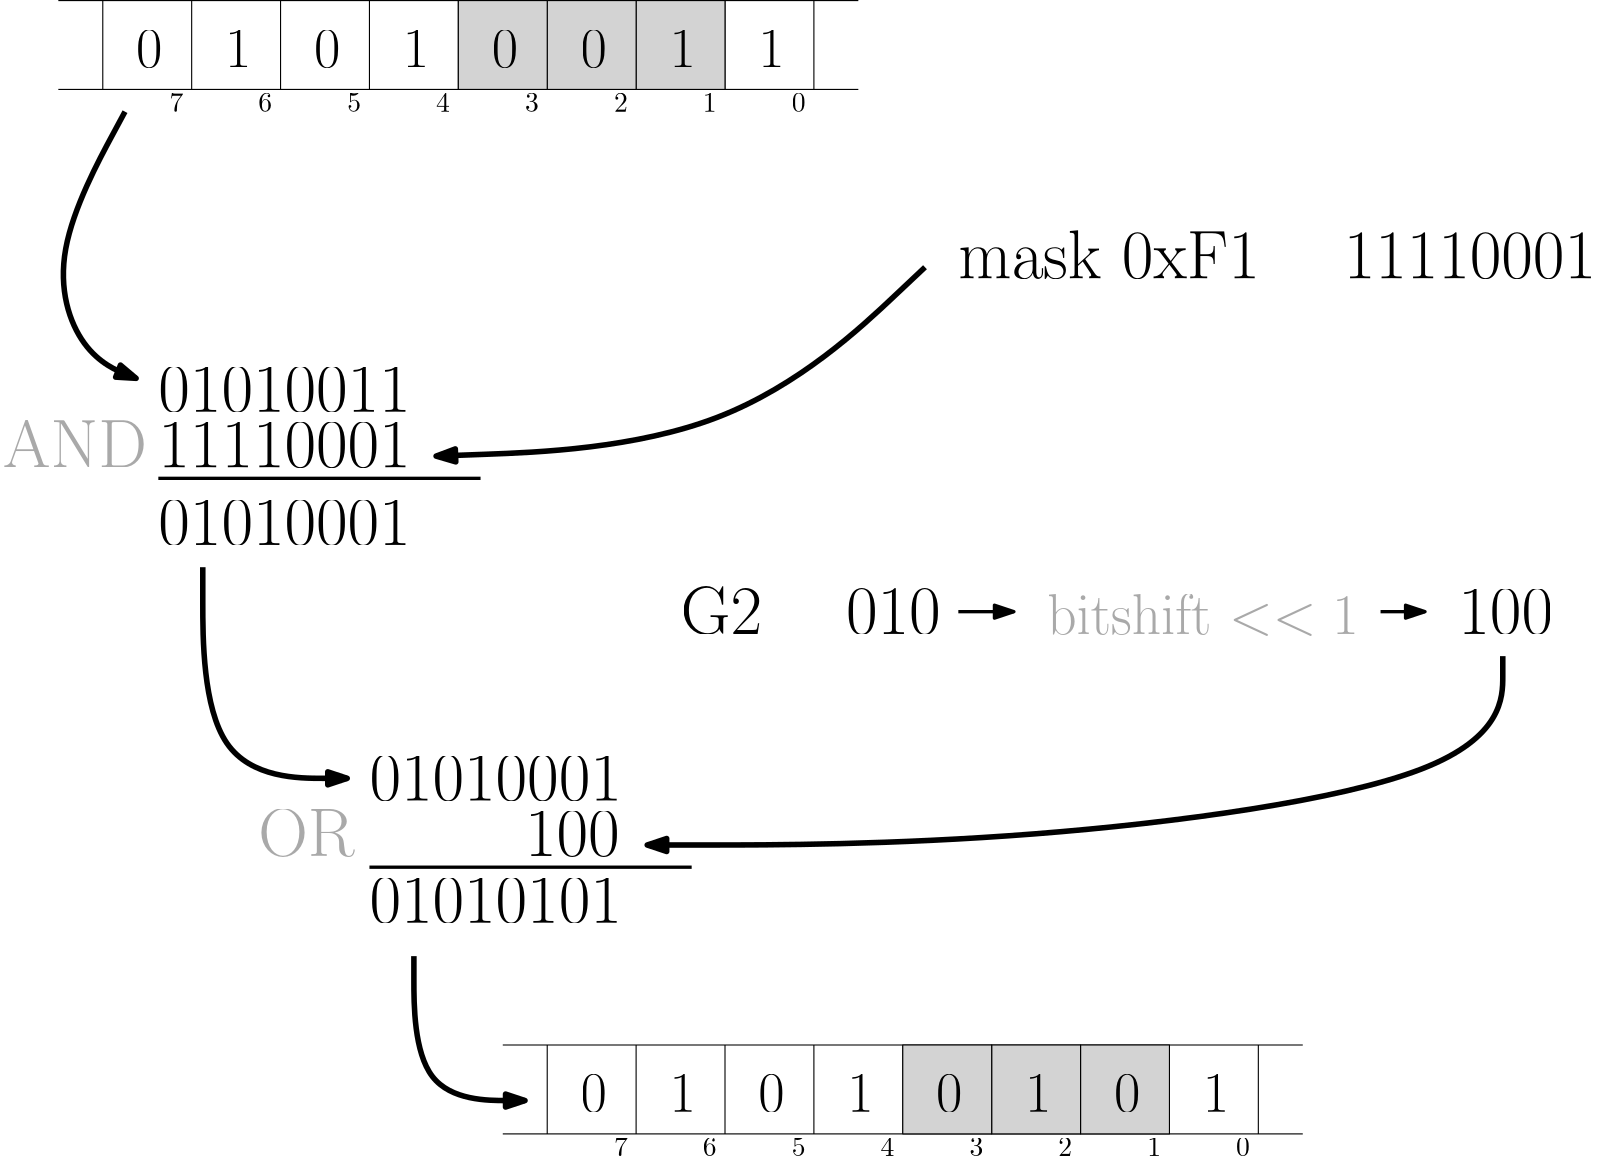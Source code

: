 <?xml version="1.0"?>
<!DOCTYPE ipe SYSTEM "ipe.dtd">
<ipe version="70005" creator="Ipe 7.1.2">
<info created="D:20120815184511" modified="D:20120815184511"/>
<ipestyle name="basic">
<symbol name="arrow/arc(spx)">
<path stroke="sym-stroke" fill="sym-stroke" pen="sym-pen">
0 0 m
-1 0.333 l
-1 -0.333 l
h
</path>
</symbol>
<symbol name="arrow/farc(spx)">
<path stroke="sym-stroke" fill="white" pen="sym-pen">
0 0 m
-1 0.333 l
-1 -0.333 l
h
</path>
</symbol>
<symbol name="mark/circle(sx)" transformations="translations">
<path fill="sym-stroke">
0.6 0 0 0.6 0 0 e
0.4 0 0 0.4 0 0 e
</path>
</symbol>
<symbol name="mark/disk(sx)" transformations="translations">
<path fill="sym-stroke">
0.6 0 0 0.6 0 0 e
</path>
</symbol>
<symbol name="mark/fdisk(sfx)" transformations="translations">
<group>
<path fill="sym-fill">
0.5 0 0 0.5 0 0 e
</path>
<path fill="sym-stroke" fillrule="eofill">
0.6 0 0 0.6 0 0 e
0.4 0 0 0.4 0 0 e
</path>
</group>
</symbol>
<symbol name="mark/box(sx)" transformations="translations">
<path fill="sym-stroke" fillrule="eofill">
-0.6 -0.6 m
0.6 -0.6 l
0.6 0.6 l
-0.6 0.6 l
h
-0.4 -0.4 m
0.4 -0.4 l
0.4 0.4 l
-0.4 0.4 l
h
</path>
</symbol>
<symbol name="mark/square(sx)" transformations="translations">
<path fill="sym-stroke">
-0.6 -0.6 m
0.6 -0.6 l
0.6 0.6 l
-0.6 0.6 l
h
</path>
</symbol>
<symbol name="mark/fsquare(sfx)" transformations="translations">
<group>
<path fill="sym-fill">
-0.5 -0.5 m
0.5 -0.5 l
0.5 0.5 l
-0.5 0.5 l
h
</path>
<path fill="sym-stroke" fillrule="eofill">
-0.6 -0.6 m
0.6 -0.6 l
0.6 0.6 l
-0.6 0.6 l
h
-0.4 -0.4 m
0.4 -0.4 l
0.4 0.4 l
-0.4 0.4 l
h
</path>
</group>
</symbol>
<symbol name="mark/cross(sx)" transformations="translations">
<group>
<path fill="sym-stroke">
-0.43 -0.57 m
0.57 0.43 l
0.43 0.57 l
-0.57 -0.43 l
h
</path>
<path fill="sym-stroke">
-0.43 0.57 m
0.57 -0.43 l
0.43 -0.57 l
-0.57 0.43 l
h
</path>
</group>
</symbol>
<symbol name="arrow/fnormal(spx)">
<path stroke="sym-stroke" fill="white" pen="sym-pen">
0 0 m
-1 0.333 l
-1 -0.333 l
h
</path>
</symbol>
<symbol name="arrow/pointed(spx)">
<path stroke="sym-stroke" fill="sym-stroke" pen="sym-pen">
0 0 m
-1 0.333 l
-0.8 0 l
-1 -0.333 l
h
</path>
</symbol>
<symbol name="arrow/fpointed(spx)">
<path stroke="sym-stroke" fill="white" pen="sym-pen">
0 0 m
-1 0.333 l
-0.8 0 l
-1 -0.333 l
h
</path>
</symbol>
<symbol name="arrow/linear(spx)">
<path stroke="sym-stroke" pen="sym-pen">
-1 0.333 m
0 0 l
-1 -0.333 l
</path>
</symbol>
<symbol name="arrow/fdouble(spx)">
<path stroke="sym-stroke" fill="white" pen="sym-pen">
0 0 m
-1 0.333 l
-1 -0.333 l
h
-1 0 m
-2 0.333 l
-2 -0.333 l
h
</path>
</symbol>
<symbol name="arrow/double(spx)">
<path stroke="sym-stroke" fill="sym-stroke" pen="sym-pen">
0 0 m
-1 0.333 l
-1 -0.333 l
h
-1 0 m
-2 0.333 l
-2 -0.333 l
h
</path>
</symbol>
<pen name="heavier" value="0.8"/>
<pen name="fat" value="1.2"/>
<pen name="ultrafat" value="2"/>
<symbolsize name="large" value="5"/>
<symbolsize name="small" value="2"/>
<symbolsize name="tiny" value="1.1"/>
<arrowsize name="large" value="10"/>
<arrowsize name="small" value="5"/>
<arrowsize name="tiny" value="3"/>
<color name="red" value="1 0 0"/>
<color name="green" value="0 1 0"/>
<color name="blue" value="0 0 1"/>
<color name="yellow" value="1 1 0"/>
<color name="orange" value="1 0.647 0"/>
<color name="gold" value="1 0.843 0"/>
<color name="purple" value="0.627 0.125 0.941"/>
<color name="gray" value="0.745"/>
<color name="brown" value="0.647 0.165 0.165"/>
<color name="navy" value="0 0 0.502"/>
<color name="pink" value="1 0.753 0.796"/>
<color name="seagreen" value="0.18 0.545 0.341"/>
<color name="turquoise" value="0.251 0.878 0.816"/>
<color name="violet" value="0.933 0.51 0.933"/>
<color name="darkblue" value="0 0 0.545"/>
<color name="darkcyan" value="0 0.545 0.545"/>
<color name="darkgray" value="0.663"/>
<color name="darkgreen" value="0 0.392 0"/>
<color name="darkmagenta" value="0.545 0 0.545"/>
<color name="darkorange" value="1 0.549 0"/>
<color name="darkred" value="0.545 0 0"/>
<color name="lightblue" value="0.678 0.847 0.902"/>
<color name="lightcyan" value="0.878 1 1"/>
<color name="lightgray" value="0.827"/>
<color name="lightgreen" value="0.565 0.933 0.565"/>
<color name="lightyellow" value="1 1 0.878"/>
<dashstyle name="dashed" value="[4] 0"/>
<dashstyle name="dotted" value="[1 3] 0"/>
<dashstyle name="dash dotted" value="[4 2 1 2] 0"/>
<dashstyle name="dash dot dotted" value="[4 2 1 2 1 2] 0"/>
<textsize name="large" value="\large"/>
<textsize name="Large" value="\Large"/>
<textsize name="LARGE" value="\LARGE"/>
<textsize name="huge" value="\huge"/>
<textsize name="Huge" value="\Huge"/>
<textsize name="small" value="\small"/>
<textsize name="footnote" value="\footnotesize"/>
<textsize name="tiny" value="\tiny"/>
<textstyle name="center" begin="\begin{center}" end="\end{center}"/>
<textstyle name="itemize" begin="\begin{itemize}" end="\end{itemize}"/>
<textstyle name="item" begin="\begin{itemize}\item{}" end="\end{itemize}"/>
<gridsize name="4 pts" value="4"/>
<gridsize name="8 pts (~3 mm)" value="8"/>
<gridsize name="16 pts (~6 mm)" value="16"/>
<gridsize name="32 pts (~12 mm)" value="32"/>
<gridsize name="10 pts (~3.5 mm)" value="10"/>
<gridsize name="20 pts (~7 mm)" value="20"/>
<gridsize name="14 pts (~5 mm)" value="14"/>
<gridsize name="28 pts (~10 mm)" value="28"/>
<gridsize name="56 pts (~20 mm)" value="56"/>
<anglesize name="90 deg" value="90"/>
<anglesize name="60 deg" value="60"/>
<anglesize name="45 deg" value="45"/>
<anglesize name="30 deg" value="30"/>
<anglesize name="22.5 deg" value="22.5"/>
<tiling name="falling" angle="-60" step="4" width="1"/>
<tiling name="rising" angle="30" step="4" width="1"/>
</ipestyle>
<page>
<layer name="alpha"/>
<view layers="alpha" active="alpha"/>
<path layer="alpha" matrix="1 0 0 1 -116 48" stroke="black">
160 592 m
160 560 l
192 560 l
192 592 l
h
192 592 m
192 560 l
224 560 l
224 592 l
h
224 592 m
224 560 l
256 560 l
256 592 l
h
256 592 m
256 560 l
288 560 l
288 592 l
h
288 592 m
288 560 l
320 560 l
320 592 l
h
320 592 m
320 560 l
352 560 l
352 592 l
h
352 592 m
352 560 l
384 560 l
384 592 l
h
384 592 m
384 560 l
416 560 l
416 592 l
h
160 592 m
144 592 l
160 560 m
144 560 l
416 592 m
432 592 l
416 560 m
432 560 l
</path>
<text matrix="1 0 0 1 -116 48" transformations="translations" pos="408 552" stroke="black" type="label" width="4.981" height="6.42" depth="0" valign="baseline">0</text>
<text matrix="1 0 0 1 -116 48" transformations="translations" pos="376 552" stroke="black" type="label" width="4.981" height="6.42" depth="0" valign="baseline">1</text>
<text matrix="1 0 0 1 -116 48" transformations="translations" pos="344 552" stroke="black" type="label" width="4.981" height="6.42" depth="0" valign="baseline">2</text>
<text matrix="1 0 0 1 -116 48" transformations="translations" pos="312 552" stroke="black" type="label" width="4.981" height="6.42" depth="0" valign="baseline">3</text>
<text matrix="1 0 0 1 -116 48" transformations="translations" pos="280 552" stroke="black" type="label" width="4.981" height="6.42" depth="0" valign="baseline">4</text>
<text matrix="1 0 0 1 -116 48" transformations="translations" pos="248 552" stroke="black" type="label" width="4.981" height="6.42" depth="0" valign="baseline">5</text>
<text matrix="1 0 0 1 -116 48" transformations="translations" pos="216 552" stroke="black" type="label" width="4.981" height="6.42" depth="0" valign="baseline">6</text>
<text matrix="1 0 0 1 -116 48" transformations="translations" pos="184 552" stroke="black" type="label" width="4.981" height="6.42" depth="0" valign="baseline">7</text>
<path matrix="1 0 0 1 -116 48" stroke="black" fill="lightgray">
352 592 m
352 560 l
384 560 l
384 592 l
h
</path>
<path matrix="1 0 0 1 -116 48" stroke="black" fill="lightgray">
320 592 m
320 592 l
320 592 l
320 592 l
h
</path>
<path matrix="1 0 0 1 -116 48" stroke="black" fill="lightgray">
352 560 m
352 592 l
320 592 l
320 560 l
h
</path>
<path matrix="1 0 0 1 -116 48" stroke="black" fill="lightgray">
288 592 m
288 560 l
320 560 l
320 592 l
h
</path>
<text matrix="1 0 0 1 -116 48" transformations="translations" pos="172 568" stroke="black" type="label" width="9.476" height="13.319" depth="0" valign="baseline" size="huge">0</text>
<text matrix="1 0 0 1 -116 48" transformations="translations" pos="204 568" stroke="black" type="label" width="9.476" height="13.319" depth="0" valign="baseline" size="huge">1</text>
<text matrix="1 0 0 1 -116 48" transformations="translations" pos="236 568" stroke="black" type="label" width="9.476" height="13.319" depth="0" valign="baseline" size="huge">0</text>
<text matrix="1 0 0 1 -116 48" transformations="translations" pos="268 568" stroke="black" type="label" width="9.476" height="13.319" depth="0" valign="baseline" size="huge">1</text>
<text matrix="1 0 0 1 -116 48" transformations="translations" pos="300 568" stroke="black" type="label" width="9.476" height="13.319" depth="0" valign="baseline" size="huge">0</text>
<text matrix="1 0 0 1 -116 48" transformations="translations" pos="332 568" stroke="black" type="label" width="9.476" height="13.319" depth="0" valign="baseline" size="huge">0</text>
<text matrix="1 0 0 1 -116 48" transformations="translations" pos="364 568" stroke="black" type="label" width="9.476" height="13.319" depth="0" valign="baseline" size="huge">1</text>
<text matrix="1 0 0 1 -116 48" transformations="translations" pos="396 568" stroke="black" type="label" width="9.476" height="13.319" depth="0" valign="baseline" size="huge">1</text>
<text matrix="1 0 0 1 92 -36" transformations="translations" pos="160 448" stroke="black" type="label" width="93.692" height="16.934" depth="0" valign="baseline" size="Huge">G2 \quad 010</text>
<text matrix="1 0 0 1 176 -36" transformations="translations" pos="356 448" stroke="black" type="label" width="34.103" height="15.978" depth="0" valign="baseline" size="Huge">100</text>
<text matrix="1 0 0 1 104 -36" transformations="translations" pos="280 448" stroke="darkgray" type="label" width="112.111" height="14.35" depth="0.55" valign="baseline" size="huge">bitshift $&lt;&lt;1$</text>
<path matrix="1 0 0 1 112 -60" stroke="black" pen="fat" arrow="normal/normal">
240 480 m
260 480 l
</path>
<path matrix="1 0 0 1 112 -60" stroke="black" pen="fat" arrow="normal/normal">
392 480 m
408 480 l
</path>
<text matrix="1 0 0 1 112 76" transformations="translations" pos="240 464" stroke="black" type="label" width="229.747" height="17.213" depth="0" valign="baseline" size="Huge">mask 0xF1 \quad 11110001</text>
<text matrix="1 0 0 1 16 -4" transformations="translations" pos="48 496" stroke="black" type="label" width="98.425" height="15.978" depth="0" valign="baseline" size="Huge">01010011
</text>
<text matrix="1 0 0 1 16 0" transformations="translations" pos="48 472" stroke="black" type="label" width="90.942" height="15.978" depth="0" valign="baseline" size="Huge">11110001</text>
<path matrix="1 0 0 1 16 4" stroke="black" pen="fat">
48 464 m
164 464 l
</path>
<text matrix="1 0 0 1 16 4" transformations="translations" pos="48 440" stroke="black" type="label" width="90.942" height="15.978" depth="0" valign="baseline" size="Huge">01010001</text>
<path matrix="1 0 0 1 16 0" stroke="black" pen="ultrafat" arrow="normal/normal">
36 600 m
8 548
20 512
40 504 s
</path>
<path matrix="1 0 0 1 16 0" stroke="black" pen="ultrafat" arrow="normal/normal">
324 544 m
256 480
148 476 s
</path>
<text matrix="1 0 0 1 16 0" transformations="translations" pos="124 352" stroke="black" type="label" width="90.942" height="15.978" depth="0" valign="baseline" size="Huge">01010001</text>
<text matrix="1 0 0 1 16 -4" transformations="translations" pos="180 336" stroke="black" type="label" width="34.103" height="15.978" depth="0" valign="baseline" size="Huge">100</text>
<path matrix="1 0 0 1 92 -136" stroke="black" pen="fat">
48 464 m
164 464 l
</path>
<text matrix="1 0 0 1 16 0" transformations="translations" pos="124 308" stroke="black" type="label" width="90.942" height="15.978" depth="0" valign="baseline" size="Huge">01010101</text>
<text matrix="1 0 0 1 -124 -4" transformations="translations" pos="224 336" stroke="darkgray" type="label" width="34.709" height="16.934" depth="0" valign="baseline" size="Huge">OR</text>
<text matrix="1 0 0 1 -140 -12" transformations="translations" pos="148 484" stroke="darkgray" type="label" width="51.884" height="16.934" depth="0" valign="baseline" size="Huge">AND</text>
<path matrix="1 0 0 1 16 0" stroke="black" pen="ultrafat" arrow="normal/normal">
64 436 m
64 360
116 360 s
</path>
<path matrix="1 0 0 1 16 0" stroke="black" pen="ultrafat" arrow="normal/normal">
532 404 m
532 360
356 336
224 336 s
</path>
<path matrix="1 0 0 1 44 -328" stroke="black">
160 592 m
160 560 l
192 560 l
192 592 l
h
192 592 m
192 560 l
224 560 l
224 592 l
h
224 592 m
224 560 l
256 560 l
256 592 l
h
256 592 m
256 560 l
288 560 l
288 592 l
h
288 592 m
288 560 l
320 560 l
320 592 l
h
320 592 m
320 560 l
352 560 l
352 592 l
h
352 592 m
352 560 l
384 560 l
384 592 l
h
384 592 m
384 560 l
416 560 l
416 592 l
h
160 592 m
144 592 l
160 560 m
144 560 l
416 592 m
432 592 l
416 560 m
432 560 l
</path>
<text matrix="1 0 0 1 44 -328" transformations="translations" pos="408 552" stroke="black" type="label" width="4.981" height="6.42" depth="0" valign="baseline">0</text>
<text matrix="1 0 0 1 44 -328" transformations="translations" pos="376 552" stroke="black" type="label" width="4.981" height="6.42" depth="0" valign="baseline">1</text>
<text matrix="1 0 0 1 44 -328" transformations="translations" pos="344 552" stroke="black" type="label" width="4.981" height="6.42" depth="0" valign="baseline">2</text>
<text matrix="1 0 0 1 44 -328" transformations="translations" pos="312 552" stroke="black" type="label" width="4.981" height="6.42" depth="0" valign="baseline">3</text>
<text matrix="1 0 0 1 44 -328" transformations="translations" pos="280 552" stroke="black" type="label" width="4.981" height="6.42" depth="0" valign="baseline">4</text>
<text matrix="1 0 0 1 44 -328" transformations="translations" pos="248 552" stroke="black" type="label" width="4.981" height="6.42" depth="0" valign="baseline">5</text>
<text matrix="1 0 0 1 44 -328" transformations="translations" pos="216 552" stroke="black" type="label" width="4.981" height="6.42" depth="0" valign="baseline">6</text>
<text matrix="1 0 0 1 44 -328" transformations="translations" pos="184 552" stroke="black" type="label" width="4.981" height="6.42" depth="0" valign="baseline">7</text>
<path matrix="1 0 0 1 44 -328" stroke="black" fill="lightgray">
352 592 m
352 560 l
384 560 l
384 592 l
h
</path>
<path matrix="1 0 0 1 44 -328" stroke="black" fill="lightgray">
320 592 m
320 592 l
320 592 l
320 592 l
h
</path>
<path matrix="1 0 0 1 44 -328" stroke="black" fill="lightgray">
352 560 m
352 592 l
320 592 l
320 560 l
h
</path>
<path matrix="1 0 0 1 44 -328" stroke="black" fill="lightgray">
288 592 m
288 560 l
320 560 l
320 592 l
h
</path>
<text matrix="1 0 0 1 44 -328" transformations="translations" pos="172 568" stroke="black" type="label" width="9.476" height="13.319" depth="0" valign="baseline" size="huge">0</text>
<text matrix="1 0 0 1 44 -328" transformations="translations" pos="204 568" stroke="black" type="label" width="9.476" height="13.319" depth="0" valign="baseline" size="huge">1</text>
<text matrix="1 0 0 1 44 -328" transformations="translations" pos="236 568" stroke="black" type="label" width="9.476" height="13.319" depth="0" valign="baseline" size="huge">0</text>
<text matrix="1 0 0 1 44 -328" transformations="translations" pos="268 568" stroke="black" type="label" width="9.476" height="13.319" depth="0" valign="baseline" size="huge">1</text>
<text matrix="1 0 0 1 44 -328" transformations="translations" pos="300 568" stroke="black" type="label" width="9.476" height="13.319" depth="0" valign="baseline" size="huge">0</text>
<text matrix="1 0 0 1 76 -328" transformations="translations" pos="332 568" stroke="black" type="label" width="9.476" height="13.319" depth="0" valign="baseline" size="huge">0</text>
<text matrix="1 0 0 1 12 -328" transformations="translations" pos="364 568" stroke="black" type="label" width="9.476" height="13.319" depth="0" valign="baseline" size="huge">1</text>
<text matrix="1 0 0 1 44 -328" transformations="translations" pos="396 568" stroke="black" type="label" width="9.476" height="13.319" depth="0" valign="baseline" size="huge">1</text>
<path stroke="black" pen="ultrafat" arrow="normal/normal">
156 296 m
156 244
196 244 s
</path>
</page>
</ipe>
